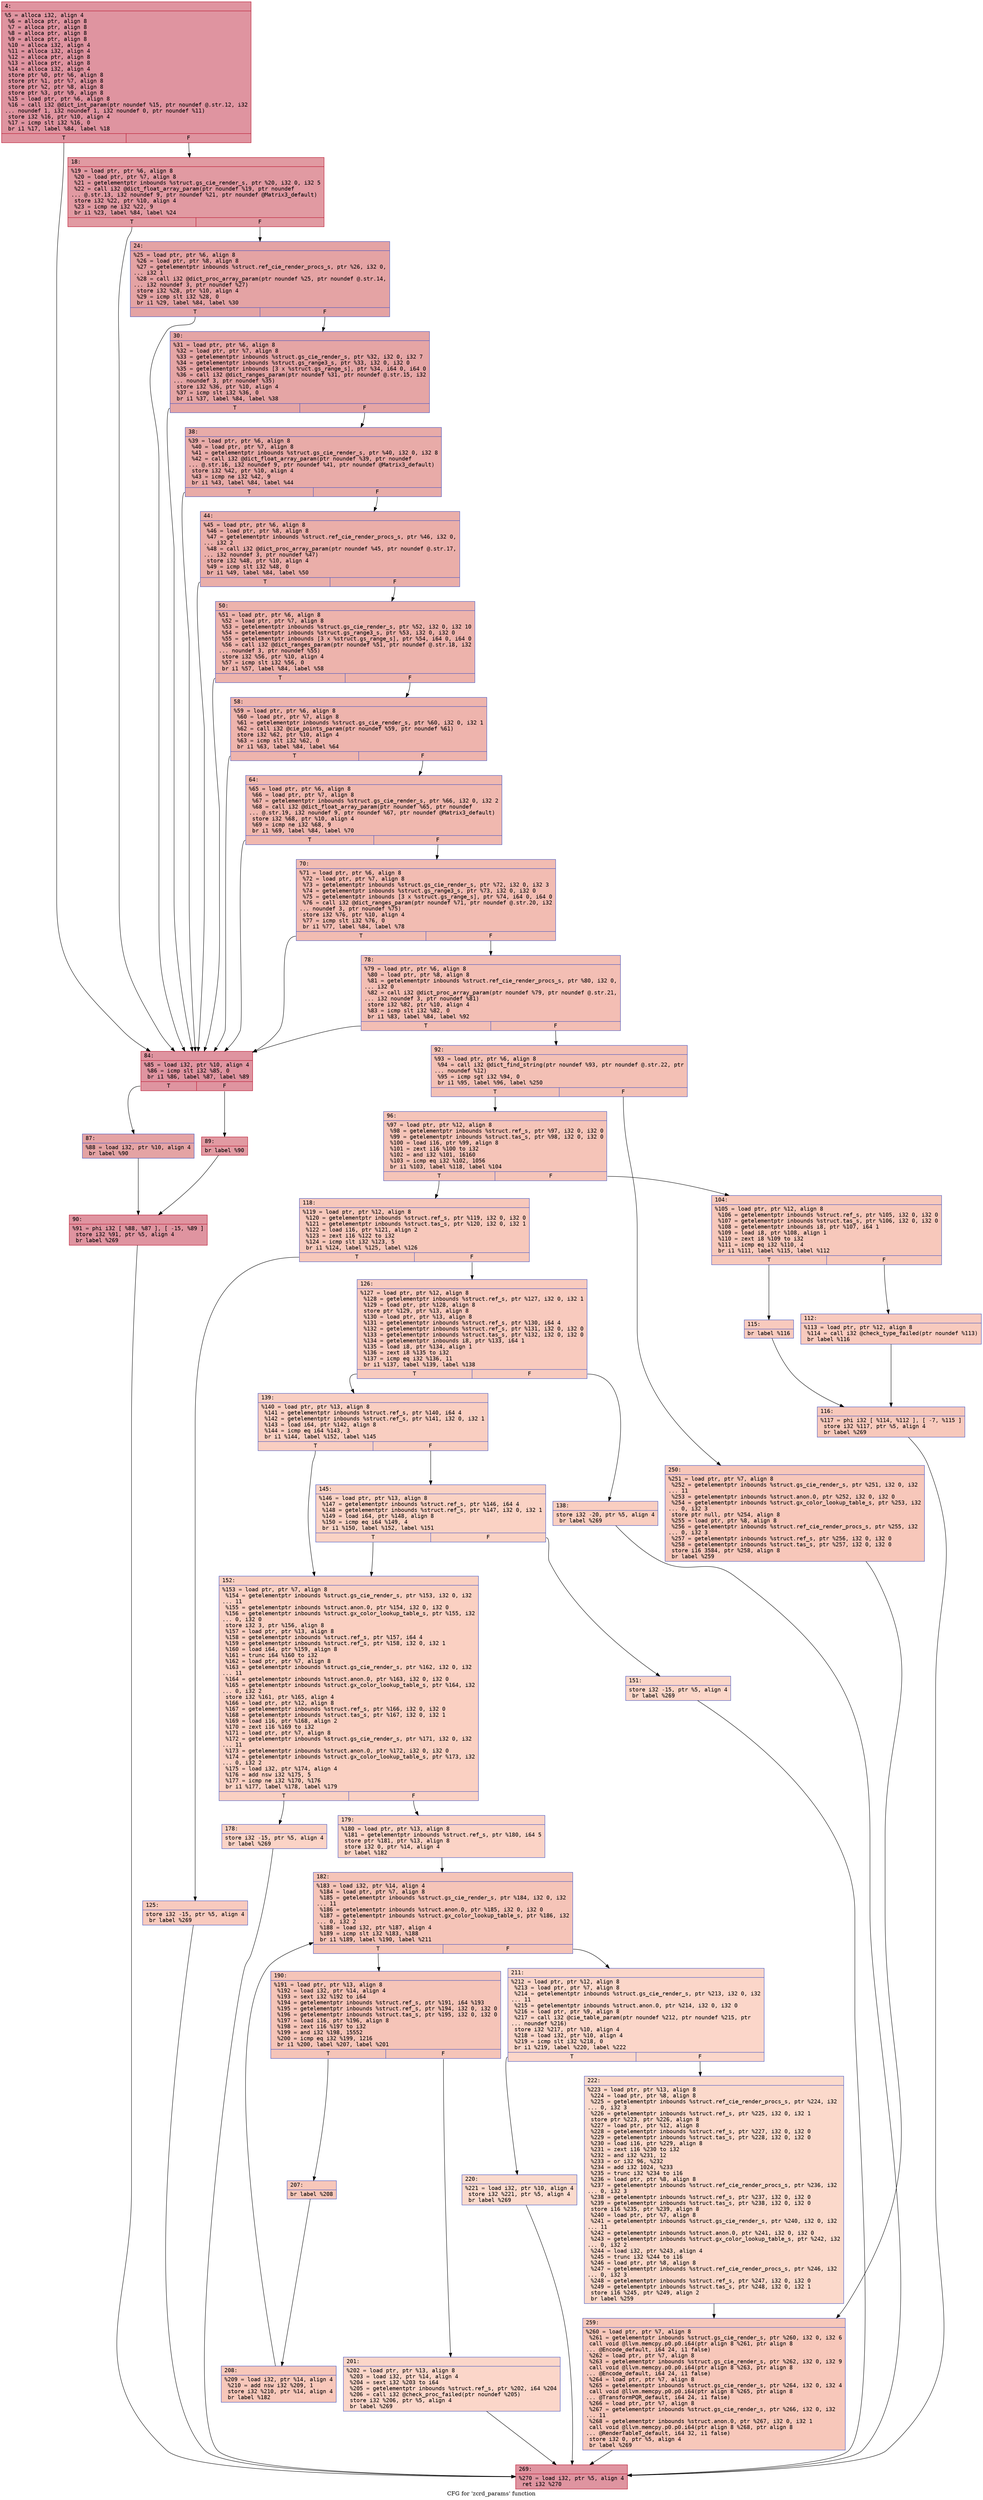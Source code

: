 digraph "CFG for 'zcrd_params' function" {
	label="CFG for 'zcrd_params' function";

	Node0x600001727930 [shape=record,color="#b70d28ff", style=filled, fillcolor="#b70d2870" fontname="Courier",label="{4:\l|  %5 = alloca i32, align 4\l  %6 = alloca ptr, align 8\l  %7 = alloca ptr, align 8\l  %8 = alloca ptr, align 8\l  %9 = alloca ptr, align 8\l  %10 = alloca i32, align 4\l  %11 = alloca i32, align 4\l  %12 = alloca ptr, align 8\l  %13 = alloca ptr, align 8\l  %14 = alloca i32, align 4\l  store ptr %0, ptr %6, align 8\l  store ptr %1, ptr %7, align 8\l  store ptr %2, ptr %8, align 8\l  store ptr %3, ptr %9, align 8\l  %15 = load ptr, ptr %6, align 8\l  %16 = call i32 @dict_int_param(ptr noundef %15, ptr noundef @.str.12, i32\l... noundef 1, i32 noundef 1, i32 noundef 0, ptr noundef %11)\l  store i32 %16, ptr %10, align 4\l  %17 = icmp slt i32 %16, 0\l  br i1 %17, label %84, label %18\l|{<s0>T|<s1>F}}"];
	Node0x600001727930:s0 -> Node0x600001727ca0[tooltip="4 -> 84\nProbability 37.50%" ];
	Node0x600001727930:s1 -> Node0x600001727980[tooltip="4 -> 18\nProbability 62.50%" ];
	Node0x600001727980 [shape=record,color="#b70d28ff", style=filled, fillcolor="#bb1b2c70" fontname="Courier",label="{18:\l|  %19 = load ptr, ptr %6, align 8\l  %20 = load ptr, ptr %7, align 8\l  %21 = getelementptr inbounds %struct.gs_cie_render_s, ptr %20, i32 0, i32 5\l  %22 = call i32 @dict_float_array_param(ptr noundef %19, ptr noundef\l... @.str.13, i32 noundef 9, ptr noundef %21, ptr noundef @Matrix3_default)\l  store i32 %22, ptr %10, align 4\l  %23 = icmp ne i32 %22, 9\l  br i1 %23, label %84, label %24\l|{<s0>T|<s1>F}}"];
	Node0x600001727980:s0 -> Node0x600001727ca0[tooltip="18 -> 84\nProbability 50.00%" ];
	Node0x600001727980:s1 -> Node0x6000017279d0[tooltip="18 -> 24\nProbability 50.00%" ];
	Node0x6000017279d0 [shape=record,color="#3d50c3ff", style=filled, fillcolor="#c32e3170" fontname="Courier",label="{24:\l|  %25 = load ptr, ptr %6, align 8\l  %26 = load ptr, ptr %8, align 8\l  %27 = getelementptr inbounds %struct.ref_cie_render_procs_s, ptr %26, i32 0,\l... i32 1\l  %28 = call i32 @dict_proc_array_param(ptr noundef %25, ptr noundef @.str.14,\l... i32 noundef 3, ptr noundef %27)\l  store i32 %28, ptr %10, align 4\l  %29 = icmp slt i32 %28, 0\l  br i1 %29, label %84, label %30\l|{<s0>T|<s1>F}}"];
	Node0x6000017279d0:s0 -> Node0x600001727ca0[tooltip="24 -> 84\nProbability 37.50%" ];
	Node0x6000017279d0:s1 -> Node0x600001727a20[tooltip="24 -> 30\nProbability 62.50%" ];
	Node0x600001727a20 [shape=record,color="#3d50c3ff", style=filled, fillcolor="#c5333470" fontname="Courier",label="{30:\l|  %31 = load ptr, ptr %6, align 8\l  %32 = load ptr, ptr %7, align 8\l  %33 = getelementptr inbounds %struct.gs_cie_render_s, ptr %32, i32 0, i32 7\l  %34 = getelementptr inbounds %struct.gs_range3_s, ptr %33, i32 0, i32 0\l  %35 = getelementptr inbounds [3 x %struct.gs_range_s], ptr %34, i64 0, i64 0\l  %36 = call i32 @dict_ranges_param(ptr noundef %31, ptr noundef @.str.15, i32\l... noundef 3, ptr noundef %35)\l  store i32 %36, ptr %10, align 4\l  %37 = icmp slt i32 %36, 0\l  br i1 %37, label %84, label %38\l|{<s0>T|<s1>F}}"];
	Node0x600001727a20:s0 -> Node0x600001727ca0[tooltip="30 -> 84\nProbability 37.50%" ];
	Node0x600001727a20:s1 -> Node0x600001727a70[tooltip="30 -> 38\nProbability 62.50%" ];
	Node0x600001727a70 [shape=record,color="#3d50c3ff", style=filled, fillcolor="#cc403a70" fontname="Courier",label="{38:\l|  %39 = load ptr, ptr %6, align 8\l  %40 = load ptr, ptr %7, align 8\l  %41 = getelementptr inbounds %struct.gs_cie_render_s, ptr %40, i32 0, i32 8\l  %42 = call i32 @dict_float_array_param(ptr noundef %39, ptr noundef\l... @.str.16, i32 noundef 9, ptr noundef %41, ptr noundef @Matrix3_default)\l  store i32 %42, ptr %10, align 4\l  %43 = icmp ne i32 %42, 9\l  br i1 %43, label %84, label %44\l|{<s0>T|<s1>F}}"];
	Node0x600001727a70:s0 -> Node0x600001727ca0[tooltip="38 -> 84\nProbability 50.00%" ];
	Node0x600001727a70:s1 -> Node0x600001727ac0[tooltip="38 -> 44\nProbability 50.00%" ];
	Node0x600001727ac0 [shape=record,color="#3d50c3ff", style=filled, fillcolor="#d0473d70" fontname="Courier",label="{44:\l|  %45 = load ptr, ptr %6, align 8\l  %46 = load ptr, ptr %8, align 8\l  %47 = getelementptr inbounds %struct.ref_cie_render_procs_s, ptr %46, i32 0,\l... i32 2\l  %48 = call i32 @dict_proc_array_param(ptr noundef %45, ptr noundef @.str.17,\l... i32 noundef 3, ptr noundef %47)\l  store i32 %48, ptr %10, align 4\l  %49 = icmp slt i32 %48, 0\l  br i1 %49, label %84, label %50\l|{<s0>T|<s1>F}}"];
	Node0x600001727ac0:s0 -> Node0x600001727ca0[tooltip="44 -> 84\nProbability 37.50%" ];
	Node0x600001727ac0:s1 -> Node0x600001727b10[tooltip="44 -> 50\nProbability 62.50%" ];
	Node0x600001727b10 [shape=record,color="#3d50c3ff", style=filled, fillcolor="#d6524470" fontname="Courier",label="{50:\l|  %51 = load ptr, ptr %6, align 8\l  %52 = load ptr, ptr %7, align 8\l  %53 = getelementptr inbounds %struct.gs_cie_render_s, ptr %52, i32 0, i32 10\l  %54 = getelementptr inbounds %struct.gs_range3_s, ptr %53, i32 0, i32 0\l  %55 = getelementptr inbounds [3 x %struct.gs_range_s], ptr %54, i64 0, i64 0\l  %56 = call i32 @dict_ranges_param(ptr noundef %51, ptr noundef @.str.18, i32\l... noundef 3, ptr noundef %55)\l  store i32 %56, ptr %10, align 4\l  %57 = icmp slt i32 %56, 0\l  br i1 %57, label %84, label %58\l|{<s0>T|<s1>F}}"];
	Node0x600001727b10:s0 -> Node0x600001727ca0[tooltip="50 -> 84\nProbability 37.50%" ];
	Node0x600001727b10:s1 -> Node0x600001727b60[tooltip="50 -> 58\nProbability 62.50%" ];
	Node0x600001727b60 [shape=record,color="#3d50c3ff", style=filled, fillcolor="#d8564670" fontname="Courier",label="{58:\l|  %59 = load ptr, ptr %6, align 8\l  %60 = load ptr, ptr %7, align 8\l  %61 = getelementptr inbounds %struct.gs_cie_render_s, ptr %60, i32 0, i32 1\l  %62 = call i32 @cie_points_param(ptr noundef %59, ptr noundef %61)\l  store i32 %62, ptr %10, align 4\l  %63 = icmp slt i32 %62, 0\l  br i1 %63, label %84, label %64\l|{<s0>T|<s1>F}}"];
	Node0x600001727b60:s0 -> Node0x600001727ca0[tooltip="58 -> 84\nProbability 37.50%" ];
	Node0x600001727b60:s1 -> Node0x600001727bb0[tooltip="58 -> 64\nProbability 62.50%" ];
	Node0x600001727bb0 [shape=record,color="#3d50c3ff", style=filled, fillcolor="#dc5d4a70" fontname="Courier",label="{64:\l|  %65 = load ptr, ptr %6, align 8\l  %66 = load ptr, ptr %7, align 8\l  %67 = getelementptr inbounds %struct.gs_cie_render_s, ptr %66, i32 0, i32 2\l  %68 = call i32 @dict_float_array_param(ptr noundef %65, ptr noundef\l... @.str.19, i32 noundef 9, ptr noundef %67, ptr noundef @Matrix3_default)\l  store i32 %68, ptr %10, align 4\l  %69 = icmp ne i32 %68, 9\l  br i1 %69, label %84, label %70\l|{<s0>T|<s1>F}}"];
	Node0x600001727bb0:s0 -> Node0x600001727ca0[tooltip="64 -> 84\nProbability 50.00%" ];
	Node0x600001727bb0:s1 -> Node0x600001727c00[tooltip="64 -> 70\nProbability 50.00%" ];
	Node0x600001727c00 [shape=record,color="#3d50c3ff", style=filled, fillcolor="#e1675170" fontname="Courier",label="{70:\l|  %71 = load ptr, ptr %6, align 8\l  %72 = load ptr, ptr %7, align 8\l  %73 = getelementptr inbounds %struct.gs_cie_render_s, ptr %72, i32 0, i32 3\l  %74 = getelementptr inbounds %struct.gs_range3_s, ptr %73, i32 0, i32 0\l  %75 = getelementptr inbounds [3 x %struct.gs_range_s], ptr %74, i64 0, i64 0\l  %76 = call i32 @dict_ranges_param(ptr noundef %71, ptr noundef @.str.20, i32\l... noundef 3, ptr noundef %75)\l  store i32 %76, ptr %10, align 4\l  %77 = icmp slt i32 %76, 0\l  br i1 %77, label %84, label %78\l|{<s0>T|<s1>F}}"];
	Node0x600001727c00:s0 -> Node0x600001727ca0[tooltip="70 -> 84\nProbability 37.50%" ];
	Node0x600001727c00:s1 -> Node0x600001727c50[tooltip="70 -> 78\nProbability 62.50%" ];
	Node0x600001727c50 [shape=record,color="#3d50c3ff", style=filled, fillcolor="#e36c5570" fontname="Courier",label="{78:\l|  %79 = load ptr, ptr %6, align 8\l  %80 = load ptr, ptr %8, align 8\l  %81 = getelementptr inbounds %struct.ref_cie_render_procs_s, ptr %80, i32 0,\l... i32 0\l  %82 = call i32 @dict_proc_array_param(ptr noundef %79, ptr noundef @.str.21,\l... i32 noundef 3, ptr noundef %81)\l  store i32 %82, ptr %10, align 4\l  %83 = icmp slt i32 %82, 0\l  br i1 %83, label %84, label %92\l|{<s0>T|<s1>F}}"];
	Node0x600001727c50:s0 -> Node0x600001727ca0[tooltip="78 -> 84\nProbability 37.50%" ];
	Node0x600001727c50:s1 -> Node0x600001727de0[tooltip="78 -> 92\nProbability 62.50%" ];
	Node0x600001727ca0 [shape=record,color="#b70d28ff", style=filled, fillcolor="#b70d2870" fontname="Courier",label="{84:\l|  %85 = load i32, ptr %10, align 4\l  %86 = icmp slt i32 %85, 0\l  br i1 %86, label %87, label %89\l|{<s0>T|<s1>F}}"];
	Node0x600001727ca0:s0 -> Node0x600001727cf0[tooltip="84 -> 87\nProbability 37.50%" ];
	Node0x600001727ca0:s1 -> Node0x600001727d40[tooltip="84 -> 89\nProbability 62.50%" ];
	Node0x600001727cf0 [shape=record,color="#3d50c3ff", style=filled, fillcolor="#c32e3170" fontname="Courier",label="{87:\l|  %88 = load i32, ptr %10, align 4\l  br label %90\l}"];
	Node0x600001727cf0 -> Node0x600001727d90[tooltip="87 -> 90\nProbability 100.00%" ];
	Node0x600001727d40 [shape=record,color="#b70d28ff", style=filled, fillcolor="#bb1b2c70" fontname="Courier",label="{89:\l|  br label %90\l}"];
	Node0x600001727d40 -> Node0x600001727d90[tooltip="89 -> 90\nProbability 100.00%" ];
	Node0x600001727d90 [shape=record,color="#b70d28ff", style=filled, fillcolor="#b70d2870" fontname="Courier",label="{90:\l|  %91 = phi i32 [ %88, %87 ], [ -15, %89 ]\l  store i32 %91, ptr %5, align 4\l  br label %269\l}"];
	Node0x600001727d90 -> Node0x600001720640[tooltip="90 -> 269\nProbability 100.00%" ];
	Node0x600001727de0 [shape=record,color="#3d50c3ff", style=filled, fillcolor="#e5705870" fontname="Courier",label="{92:\l|  %93 = load ptr, ptr %6, align 8\l  %94 = call i32 @dict_find_string(ptr noundef %93, ptr noundef @.str.22, ptr\l... noundef %12)\l  %95 = icmp sgt i32 %94, 0\l  br i1 %95, label %96, label %250\l|{<s0>T|<s1>F}}"];
	Node0x600001727de0:s0 -> Node0x600001727e30[tooltip="92 -> 96\nProbability 62.50%" ];
	Node0x600001727de0:s1 -> Node0x6000017205a0[tooltip="92 -> 250\nProbability 37.50%" ];
	Node0x600001727e30 [shape=record,color="#3d50c3ff", style=filled, fillcolor="#e97a5f70" fontname="Courier",label="{96:\l|  %97 = load ptr, ptr %12, align 8\l  %98 = getelementptr inbounds %struct.ref_s, ptr %97, i32 0, i32 0\l  %99 = getelementptr inbounds %struct.tas_s, ptr %98, i32 0, i32 0\l  %100 = load i16, ptr %99, align 8\l  %101 = zext i16 %100 to i32\l  %102 = and i32 %101, 16160\l  %103 = icmp eq i32 %102, 1056\l  br i1 %103, label %118, label %104\l|{<s0>T|<s1>F}}"];
	Node0x600001727e30:s0 -> Node0x600001720000[tooltip="96 -> 118\nProbability 50.00%" ];
	Node0x600001727e30:s1 -> Node0x600001727e80[tooltip="96 -> 104\nProbability 50.00%" ];
	Node0x600001727e80 [shape=record,color="#3d50c3ff", style=filled, fillcolor="#ed836670" fontname="Courier",label="{104:\l|  %105 = load ptr, ptr %12, align 8\l  %106 = getelementptr inbounds %struct.ref_s, ptr %105, i32 0, i32 0\l  %107 = getelementptr inbounds %struct.tas_s, ptr %106, i32 0, i32 0\l  %108 = getelementptr inbounds i8, ptr %107, i64 1\l  %109 = load i8, ptr %108, align 1\l  %110 = zext i8 %109 to i32\l  %111 = icmp eq i32 %110, 4\l  br i1 %111, label %115, label %112\l|{<s0>T|<s1>F}}"];
	Node0x600001727e80:s0 -> Node0x600001727f20[tooltip="104 -> 115\nProbability 50.00%" ];
	Node0x600001727e80:s1 -> Node0x600001727ed0[tooltip="104 -> 112\nProbability 50.00%" ];
	Node0x600001727ed0 [shape=record,color="#3d50c3ff", style=filled, fillcolor="#ef886b70" fontname="Courier",label="{112:\l|  %113 = load ptr, ptr %12, align 8\l  %114 = call i32 @check_type_failed(ptr noundef %113)\l  br label %116\l}"];
	Node0x600001727ed0 -> Node0x600001727f70[tooltip="112 -> 116\nProbability 100.00%" ];
	Node0x600001727f20 [shape=record,color="#3d50c3ff", style=filled, fillcolor="#ef886b70" fontname="Courier",label="{115:\l|  br label %116\l}"];
	Node0x600001727f20 -> Node0x600001727f70[tooltip="115 -> 116\nProbability 100.00%" ];
	Node0x600001727f70 [shape=record,color="#3d50c3ff", style=filled, fillcolor="#ed836670" fontname="Courier",label="{116:\l|  %117 = phi i32 [ %114, %112 ], [ -7, %115 ]\l  store i32 %117, ptr %5, align 4\l  br label %269\l}"];
	Node0x600001727f70 -> Node0x600001720640[tooltip="116 -> 269\nProbability 100.00%" ];
	Node0x600001720000 [shape=record,color="#3d50c3ff", style=filled, fillcolor="#ed836670" fontname="Courier",label="{118:\l|  %119 = load ptr, ptr %12, align 8\l  %120 = getelementptr inbounds %struct.ref_s, ptr %119, i32 0, i32 0\l  %121 = getelementptr inbounds %struct.tas_s, ptr %120, i32 0, i32 1\l  %122 = load i16, ptr %121, align 2\l  %123 = zext i16 %122 to i32\l  %124 = icmp slt i32 %123, 5\l  br i1 %124, label %125, label %126\l|{<s0>T|<s1>F}}"];
	Node0x600001720000:s0 -> Node0x600001720050[tooltip="118 -> 125\nProbability 50.00%" ];
	Node0x600001720000:s1 -> Node0x6000017200a0[tooltip="118 -> 126\nProbability 50.00%" ];
	Node0x600001720050 [shape=record,color="#3d50c3ff", style=filled, fillcolor="#ef886b70" fontname="Courier",label="{125:\l|  store i32 -15, ptr %5, align 4\l  br label %269\l}"];
	Node0x600001720050 -> Node0x600001720640[tooltip="125 -> 269\nProbability 100.00%" ];
	Node0x6000017200a0 [shape=record,color="#3d50c3ff", style=filled, fillcolor="#ef886b70" fontname="Courier",label="{126:\l|  %127 = load ptr, ptr %12, align 8\l  %128 = getelementptr inbounds %struct.ref_s, ptr %127, i32 0, i32 1\l  %129 = load ptr, ptr %128, align 8\l  store ptr %129, ptr %13, align 8\l  %130 = load ptr, ptr %13, align 8\l  %131 = getelementptr inbounds %struct.ref_s, ptr %130, i64 4\l  %132 = getelementptr inbounds %struct.ref_s, ptr %131, i32 0, i32 0\l  %133 = getelementptr inbounds %struct.tas_s, ptr %132, i32 0, i32 0\l  %134 = getelementptr inbounds i8, ptr %133, i64 1\l  %135 = load i8, ptr %134, align 1\l  %136 = zext i8 %135 to i32\l  %137 = icmp eq i32 %136, 11\l  br i1 %137, label %139, label %138\l|{<s0>T|<s1>F}}"];
	Node0x6000017200a0:s0 -> Node0x600001720140[tooltip="126 -> 139\nProbability 50.00%" ];
	Node0x6000017200a0:s1 -> Node0x6000017200f0[tooltip="126 -> 138\nProbability 50.00%" ];
	Node0x6000017200f0 [shape=record,color="#3d50c3ff", style=filled, fillcolor="#f2907270" fontname="Courier",label="{138:\l|  store i32 -20, ptr %5, align 4\l  br label %269\l}"];
	Node0x6000017200f0 -> Node0x600001720640[tooltip="138 -> 269\nProbability 100.00%" ];
	Node0x600001720140 [shape=record,color="#3d50c3ff", style=filled, fillcolor="#f2907270" fontname="Courier",label="{139:\l|  %140 = load ptr, ptr %13, align 8\l  %141 = getelementptr inbounds %struct.ref_s, ptr %140, i64 4\l  %142 = getelementptr inbounds %struct.ref_s, ptr %141, i32 0, i32 1\l  %143 = load i64, ptr %142, align 8\l  %144 = icmp eq i64 %143, 3\l  br i1 %144, label %152, label %145\l|{<s0>T|<s1>F}}"];
	Node0x600001720140:s0 -> Node0x600001720230[tooltip="139 -> 152\nProbability 50.00%" ];
	Node0x600001720140:s1 -> Node0x600001720190[tooltip="139 -> 145\nProbability 50.00%" ];
	Node0x600001720190 [shape=record,color="#3d50c3ff", style=filled, fillcolor="#f4987a70" fontname="Courier",label="{145:\l|  %146 = load ptr, ptr %13, align 8\l  %147 = getelementptr inbounds %struct.ref_s, ptr %146, i64 4\l  %148 = getelementptr inbounds %struct.ref_s, ptr %147, i32 0, i32 1\l  %149 = load i64, ptr %148, align 8\l  %150 = icmp eq i64 %149, 4\l  br i1 %150, label %152, label %151\l|{<s0>T|<s1>F}}"];
	Node0x600001720190:s0 -> Node0x600001720230[tooltip="145 -> 152\nProbability 50.00%" ];
	Node0x600001720190:s1 -> Node0x6000017201e0[tooltip="145 -> 151\nProbability 50.00%" ];
	Node0x6000017201e0 [shape=record,color="#3d50c3ff", style=filled, fillcolor="#f5a08170" fontname="Courier",label="{151:\l|  store i32 -15, ptr %5, align 4\l  br label %269\l}"];
	Node0x6000017201e0 -> Node0x600001720640[tooltip="151 -> 269\nProbability 100.00%" ];
	Node0x600001720230 [shape=record,color="#3d50c3ff", style=filled, fillcolor="#f3947570" fontname="Courier",label="{152:\l|  %153 = load ptr, ptr %7, align 8\l  %154 = getelementptr inbounds %struct.gs_cie_render_s, ptr %153, i32 0, i32\l... 11\l  %155 = getelementptr inbounds %struct.anon.0, ptr %154, i32 0, i32 0\l  %156 = getelementptr inbounds %struct.gx_color_lookup_table_s, ptr %155, i32\l... 0, i32 0\l  store i32 3, ptr %156, align 8\l  %157 = load ptr, ptr %13, align 8\l  %158 = getelementptr inbounds %struct.ref_s, ptr %157, i64 4\l  %159 = getelementptr inbounds %struct.ref_s, ptr %158, i32 0, i32 1\l  %160 = load i64, ptr %159, align 8\l  %161 = trunc i64 %160 to i32\l  %162 = load ptr, ptr %7, align 8\l  %163 = getelementptr inbounds %struct.gs_cie_render_s, ptr %162, i32 0, i32\l... 11\l  %164 = getelementptr inbounds %struct.anon.0, ptr %163, i32 0, i32 0\l  %165 = getelementptr inbounds %struct.gx_color_lookup_table_s, ptr %164, i32\l... 0, i32 2\l  store i32 %161, ptr %165, align 4\l  %166 = load ptr, ptr %12, align 8\l  %167 = getelementptr inbounds %struct.ref_s, ptr %166, i32 0, i32 0\l  %168 = getelementptr inbounds %struct.tas_s, ptr %167, i32 0, i32 1\l  %169 = load i16, ptr %168, align 2\l  %170 = zext i16 %169 to i32\l  %171 = load ptr, ptr %7, align 8\l  %172 = getelementptr inbounds %struct.gs_cie_render_s, ptr %171, i32 0, i32\l... 11\l  %173 = getelementptr inbounds %struct.anon.0, ptr %172, i32 0, i32 0\l  %174 = getelementptr inbounds %struct.gx_color_lookup_table_s, ptr %173, i32\l... 0, i32 2\l  %175 = load i32, ptr %174, align 4\l  %176 = add nsw i32 %175, 5\l  %177 = icmp ne i32 %170, %176\l  br i1 %177, label %178, label %179\l|{<s0>T|<s1>F}}"];
	Node0x600001720230:s0 -> Node0x600001720280[tooltip="152 -> 178\nProbability 50.00%" ];
	Node0x600001720230:s1 -> Node0x6000017202d0[tooltip="152 -> 179\nProbability 50.00%" ];
	Node0x600001720280 [shape=record,color="#3d50c3ff", style=filled, fillcolor="#f59c7d70" fontname="Courier",label="{178:\l|  store i32 -15, ptr %5, align 4\l  br label %269\l}"];
	Node0x600001720280 -> Node0x600001720640[tooltip="178 -> 269\nProbability 100.00%" ];
	Node0x6000017202d0 [shape=record,color="#3d50c3ff", style=filled, fillcolor="#f59c7d70" fontname="Courier",label="{179:\l|  %180 = load ptr, ptr %13, align 8\l  %181 = getelementptr inbounds %struct.ref_s, ptr %180, i64 5\l  store ptr %181, ptr %13, align 8\l  store i32 0, ptr %14, align 4\l  br label %182\l}"];
	Node0x6000017202d0 -> Node0x600001720320[tooltip="179 -> 182\nProbability 100.00%" ];
	Node0x600001720320 [shape=record,color="#3d50c3ff", style=filled, fillcolor="#e97a5f70" fontname="Courier",label="{182:\l|  %183 = load i32, ptr %14, align 4\l  %184 = load ptr, ptr %7, align 8\l  %185 = getelementptr inbounds %struct.gs_cie_render_s, ptr %184, i32 0, i32\l... 11\l  %186 = getelementptr inbounds %struct.anon.0, ptr %185, i32 0, i32 0\l  %187 = getelementptr inbounds %struct.gx_color_lookup_table_s, ptr %186, i32\l... 0, i32 2\l  %188 = load i32, ptr %187, align 4\l  %189 = icmp slt i32 %183, %188\l  br i1 %189, label %190, label %211\l|{<s0>T|<s1>F}}"];
	Node0x600001720320:s0 -> Node0x600001720370[tooltip="182 -> 190\nProbability 96.88%" ];
	Node0x600001720320:s1 -> Node0x6000017204b0[tooltip="182 -> 211\nProbability 3.12%" ];
	Node0x600001720370 [shape=record,color="#3d50c3ff", style=filled, fillcolor="#e97a5f70" fontname="Courier",label="{190:\l|  %191 = load ptr, ptr %13, align 8\l  %192 = load i32, ptr %14, align 4\l  %193 = sext i32 %192 to i64\l  %194 = getelementptr inbounds %struct.ref_s, ptr %191, i64 %193\l  %195 = getelementptr inbounds %struct.ref_s, ptr %194, i32 0, i32 0\l  %196 = getelementptr inbounds %struct.tas_s, ptr %195, i32 0, i32 0\l  %197 = load i16, ptr %196, align 8\l  %198 = zext i16 %197 to i32\l  %199 = and i32 %198, 15552\l  %200 = icmp eq i32 %199, 1216\l  br i1 %200, label %207, label %201\l|{<s0>T|<s1>F}}"];
	Node0x600001720370:s0 -> Node0x600001720410[tooltip="190 -> 207\nProbability 96.88%" ];
	Node0x600001720370:s1 -> Node0x6000017203c0[tooltip="190 -> 201\nProbability 3.12%" ];
	Node0x6000017203c0 [shape=record,color="#3d50c3ff", style=filled, fillcolor="#f6a38570" fontname="Courier",label="{201:\l|  %202 = load ptr, ptr %13, align 8\l  %203 = load i32, ptr %14, align 4\l  %204 = sext i32 %203 to i64\l  %205 = getelementptr inbounds %struct.ref_s, ptr %202, i64 %204\l  %206 = call i32 @check_proc_failed(ptr noundef %205)\l  store i32 %206, ptr %5, align 4\l  br label %269\l}"];
	Node0x6000017203c0 -> Node0x600001720640[tooltip="201 -> 269\nProbability 100.00%" ];
	Node0x600001720410 [shape=record,color="#3d50c3ff", style=filled, fillcolor="#ec7f6370" fontname="Courier",label="{207:\l|  br label %208\l}"];
	Node0x600001720410 -> Node0x600001720460[tooltip="207 -> 208\nProbability 100.00%" ];
	Node0x600001720460 [shape=record,color="#3d50c3ff", style=filled, fillcolor="#ec7f6370" fontname="Courier",label="{208:\l|  %209 = load i32, ptr %14, align 4\l  %210 = add nsw i32 %209, 1\l  store i32 %210, ptr %14, align 4\l  br label %182\l}"];
	Node0x600001720460 -> Node0x600001720320[tooltip="208 -> 182\nProbability 100.00%" ];
	Node0x6000017204b0 [shape=record,color="#3d50c3ff", style=filled, fillcolor="#f6a38570" fontname="Courier",label="{211:\l|  %212 = load ptr, ptr %12, align 8\l  %213 = load ptr, ptr %7, align 8\l  %214 = getelementptr inbounds %struct.gs_cie_render_s, ptr %213, i32 0, i32\l... 11\l  %215 = getelementptr inbounds %struct.anon.0, ptr %214, i32 0, i32 0\l  %216 = load ptr, ptr %9, align 8\l  %217 = call i32 @cie_table_param(ptr noundef %212, ptr noundef %215, ptr\l... noundef %216)\l  store i32 %217, ptr %10, align 4\l  %218 = load i32, ptr %10, align 4\l  %219 = icmp slt i32 %218, 0\l  br i1 %219, label %220, label %222\l|{<s0>T|<s1>F}}"];
	Node0x6000017204b0:s0 -> Node0x600001720500[tooltip="211 -> 220\nProbability 37.50%" ];
	Node0x6000017204b0:s1 -> Node0x600001720550[tooltip="211 -> 222\nProbability 62.50%" ];
	Node0x600001720500 [shape=record,color="#3d50c3ff", style=filled, fillcolor="#f7ac8e70" fontname="Courier",label="{220:\l|  %221 = load i32, ptr %10, align 4\l  store i32 %221, ptr %5, align 4\l  br label %269\l}"];
	Node0x600001720500 -> Node0x600001720640[tooltip="220 -> 269\nProbability 100.00%" ];
	Node0x600001720550 [shape=record,color="#3d50c3ff", style=filled, fillcolor="#f7a88970" fontname="Courier",label="{222:\l|  %223 = load ptr, ptr %13, align 8\l  %224 = load ptr, ptr %8, align 8\l  %225 = getelementptr inbounds %struct.ref_cie_render_procs_s, ptr %224, i32\l... 0, i32 3\l  %226 = getelementptr inbounds %struct.ref_s, ptr %225, i32 0, i32 1\l  store ptr %223, ptr %226, align 8\l  %227 = load ptr, ptr %12, align 8\l  %228 = getelementptr inbounds %struct.ref_s, ptr %227, i32 0, i32 0\l  %229 = getelementptr inbounds %struct.tas_s, ptr %228, i32 0, i32 0\l  %230 = load i16, ptr %229, align 8\l  %231 = zext i16 %230 to i32\l  %232 = and i32 %231, 12\l  %233 = or i32 96, %232\l  %234 = add i32 1024, %233\l  %235 = trunc i32 %234 to i16\l  %236 = load ptr, ptr %8, align 8\l  %237 = getelementptr inbounds %struct.ref_cie_render_procs_s, ptr %236, i32\l... 0, i32 3\l  %238 = getelementptr inbounds %struct.ref_s, ptr %237, i32 0, i32 0\l  %239 = getelementptr inbounds %struct.tas_s, ptr %238, i32 0, i32 0\l  store i16 %235, ptr %239, align 8\l  %240 = load ptr, ptr %7, align 8\l  %241 = getelementptr inbounds %struct.gs_cie_render_s, ptr %240, i32 0, i32\l... 11\l  %242 = getelementptr inbounds %struct.anon.0, ptr %241, i32 0, i32 0\l  %243 = getelementptr inbounds %struct.gx_color_lookup_table_s, ptr %242, i32\l... 0, i32 2\l  %244 = load i32, ptr %243, align 4\l  %245 = trunc i32 %244 to i16\l  %246 = load ptr, ptr %8, align 8\l  %247 = getelementptr inbounds %struct.ref_cie_render_procs_s, ptr %246, i32\l... 0, i32 3\l  %248 = getelementptr inbounds %struct.ref_s, ptr %247, i32 0, i32 0\l  %249 = getelementptr inbounds %struct.tas_s, ptr %248, i32 0, i32 1\l  store i16 %245, ptr %249, align 2\l  br label %259\l}"];
	Node0x600001720550 -> Node0x6000017205f0[tooltip="222 -> 259\nProbability 100.00%" ];
	Node0x6000017205a0 [shape=record,color="#3d50c3ff", style=filled, fillcolor="#ec7f6370" fontname="Courier",label="{250:\l|  %251 = load ptr, ptr %7, align 8\l  %252 = getelementptr inbounds %struct.gs_cie_render_s, ptr %251, i32 0, i32\l... 11\l  %253 = getelementptr inbounds %struct.anon.0, ptr %252, i32 0, i32 0\l  %254 = getelementptr inbounds %struct.gx_color_lookup_table_s, ptr %253, i32\l... 0, i32 3\l  store ptr null, ptr %254, align 8\l  %255 = load ptr, ptr %8, align 8\l  %256 = getelementptr inbounds %struct.ref_cie_render_procs_s, ptr %255, i32\l... 0, i32 3\l  %257 = getelementptr inbounds %struct.ref_s, ptr %256, i32 0, i32 0\l  %258 = getelementptr inbounds %struct.tas_s, ptr %257, i32 0, i32 0\l  store i16 3584, ptr %258, align 8\l  br label %259\l}"];
	Node0x6000017205a0 -> Node0x6000017205f0[tooltip="250 -> 259\nProbability 100.00%" ];
	Node0x6000017205f0 [shape=record,color="#3d50c3ff", style=filled, fillcolor="#ec7f6370" fontname="Courier",label="{259:\l|  %260 = load ptr, ptr %7, align 8\l  %261 = getelementptr inbounds %struct.gs_cie_render_s, ptr %260, i32 0, i32 6\l  call void @llvm.memcpy.p0.p0.i64(ptr align 8 %261, ptr align 8\l... @Encode_default, i64 24, i1 false)\l  %262 = load ptr, ptr %7, align 8\l  %263 = getelementptr inbounds %struct.gs_cie_render_s, ptr %262, i32 0, i32 9\l  call void @llvm.memcpy.p0.p0.i64(ptr align 8 %263, ptr align 8\l... @Encode_default, i64 24, i1 false)\l  %264 = load ptr, ptr %7, align 8\l  %265 = getelementptr inbounds %struct.gs_cie_render_s, ptr %264, i32 0, i32 4\l  call void @llvm.memcpy.p0.p0.i64(ptr align 8 %265, ptr align 8\l... @TransformPQR_default, i64 24, i1 false)\l  %266 = load ptr, ptr %7, align 8\l  %267 = getelementptr inbounds %struct.gs_cie_render_s, ptr %266, i32 0, i32\l... 11\l  %268 = getelementptr inbounds %struct.anon.0, ptr %267, i32 0, i32 1\l  call void @llvm.memcpy.p0.p0.i64(ptr align 8 %268, ptr align 8\l... @RenderTableT_default, i64 32, i1 false)\l  store i32 0, ptr %5, align 4\l  br label %269\l}"];
	Node0x6000017205f0 -> Node0x600001720640[tooltip="259 -> 269\nProbability 100.00%" ];
	Node0x600001720640 [shape=record,color="#b70d28ff", style=filled, fillcolor="#b70d2870" fontname="Courier",label="{269:\l|  %270 = load i32, ptr %5, align 4\l  ret i32 %270\l}"];
}
